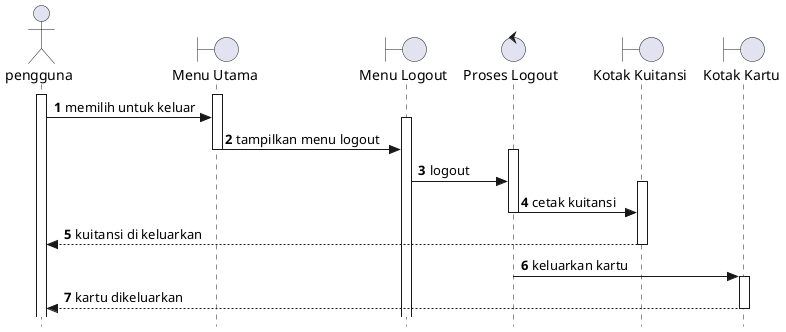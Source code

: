 @startuml
'https://plantuml.com/sequence-diagram

autonumber
skinparam style strictuml

actor pengguna
boundary "Menu Utama"
boundary "Menu Logout"
control "Proses Logout"
boundary "Kotak Kuitansi"
boundary "Kotak Kartu"

activate pengguna
activate "Menu Utama"
pengguna -> "Menu Utama": memilih untuk keluar
activate "Menu Logout"
"Menu Utama" -> "Menu Logout": tampilkan menu logout
deactivate "Menu Utama"
activate "Proses Logout"
"Menu Logout" -> "Proses Logout": logout
activate "Kotak Kuitansi"
"Proses Logout" -> "Kotak Kuitansi": cetak kuitansi
deactivate "Proses Logout"
"Kotak Kuitansi" --> pengguna: kuitansi di keluarkan
deactivate "Kotak Kuitansi"
"Proses Logout" -> "Kotak Kartu": keluarkan kartu
activate "Kotak Kartu"
"Kotak Kartu" --> pengguna: kartu dikeluarkan
deactivate "Kotak Kartu"







@enduml